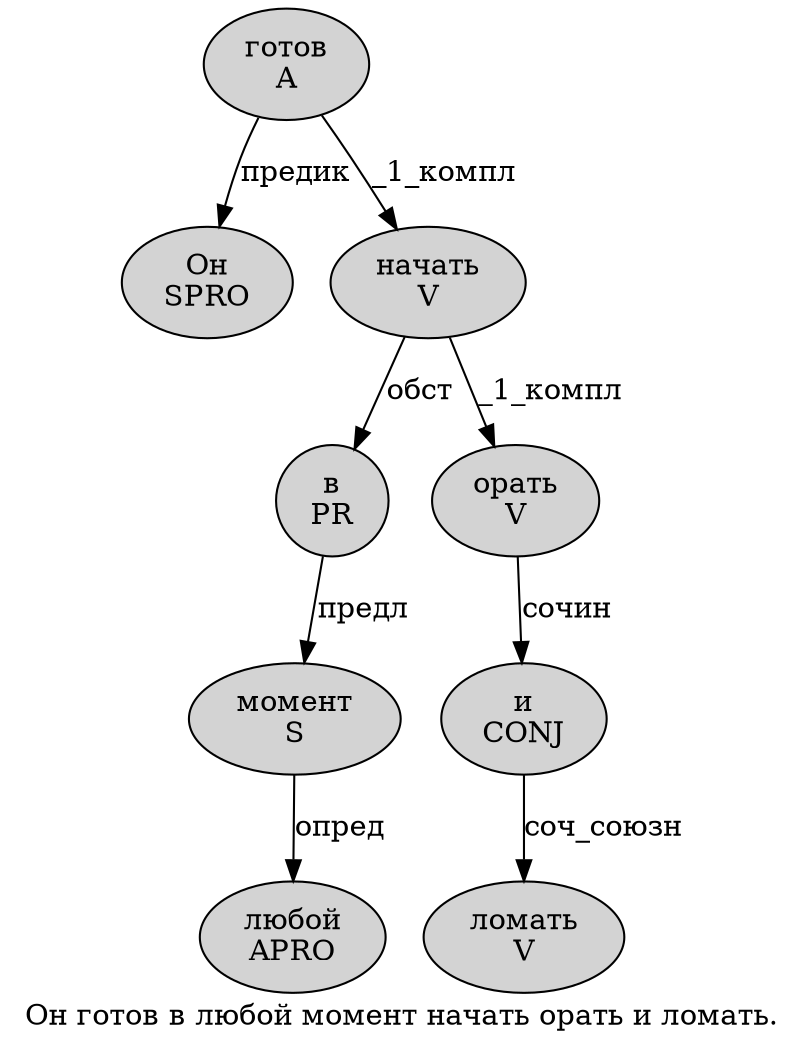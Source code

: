 digraph SENTENCE_3295 {
	graph [label="Он готов в любой момент начать орать и ломать."]
	node [style=filled]
		0 [label="Он
SPRO" color="" fillcolor=lightgray penwidth=1 shape=ellipse]
		1 [label="готов
A" color="" fillcolor=lightgray penwidth=1 shape=ellipse]
		2 [label="в
PR" color="" fillcolor=lightgray penwidth=1 shape=ellipse]
		3 [label="любой
APRO" color="" fillcolor=lightgray penwidth=1 shape=ellipse]
		4 [label="момент
S" color="" fillcolor=lightgray penwidth=1 shape=ellipse]
		5 [label="начать
V" color="" fillcolor=lightgray penwidth=1 shape=ellipse]
		6 [label="орать
V" color="" fillcolor=lightgray penwidth=1 shape=ellipse]
		7 [label="и
CONJ" color="" fillcolor=lightgray penwidth=1 shape=ellipse]
		8 [label="ломать
V" color="" fillcolor=lightgray penwidth=1 shape=ellipse]
			1 -> 0 [label="предик"]
			1 -> 5 [label="_1_компл"]
			5 -> 2 [label="обст"]
			5 -> 6 [label="_1_компл"]
			2 -> 4 [label="предл"]
			4 -> 3 [label="опред"]
			7 -> 8 [label="соч_союзн"]
			6 -> 7 [label="сочин"]
}